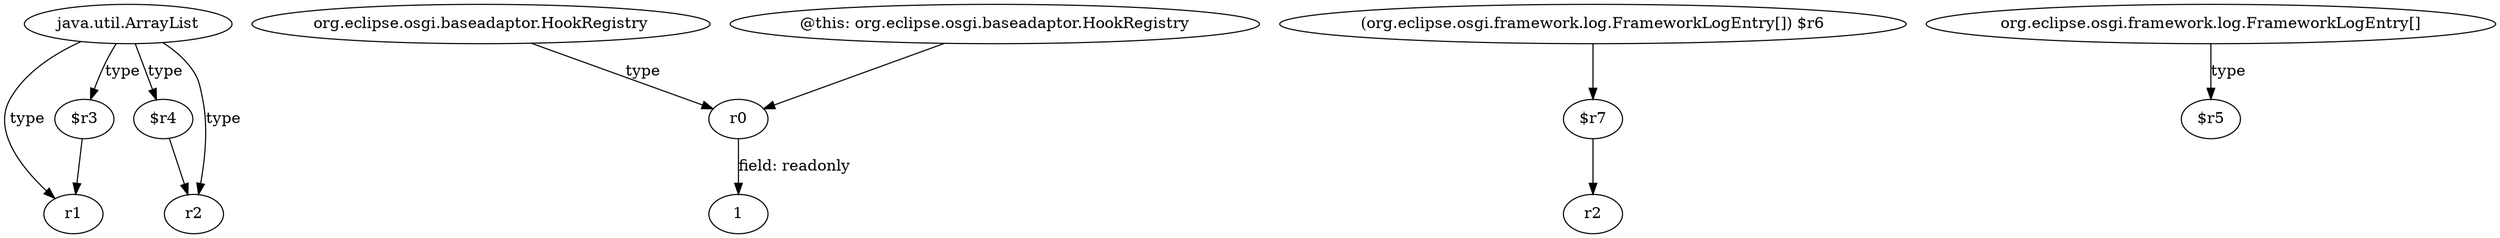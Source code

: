 digraph g {
0[label="java.util.ArrayList"]
1[label="$r3"]
0->1[label="type"]
2[label="org.eclipse.osgi.baseadaptor.HookRegistry"]
3[label="r0"]
2->3[label="type"]
4[label="$r4"]
0->4[label="type"]
5[label="1"]
3->5[label="field: readonly"]
6[label="@this: org.eclipse.osgi.baseadaptor.HookRegistry"]
6->3[label=""]
7[label="r1"]
1->7[label=""]
8[label="r2"]
0->8[label="type"]
0->7[label="type"]
9[label="(org.eclipse.osgi.framework.log.FrameworkLogEntry[]) $r6"]
10[label="$r7"]
9->10[label=""]
11[label="r2"]
10->11[label=""]
12[label="org.eclipse.osgi.framework.log.FrameworkLogEntry[]"]
13[label="$r5"]
12->13[label="type"]
4->8[label=""]
}
